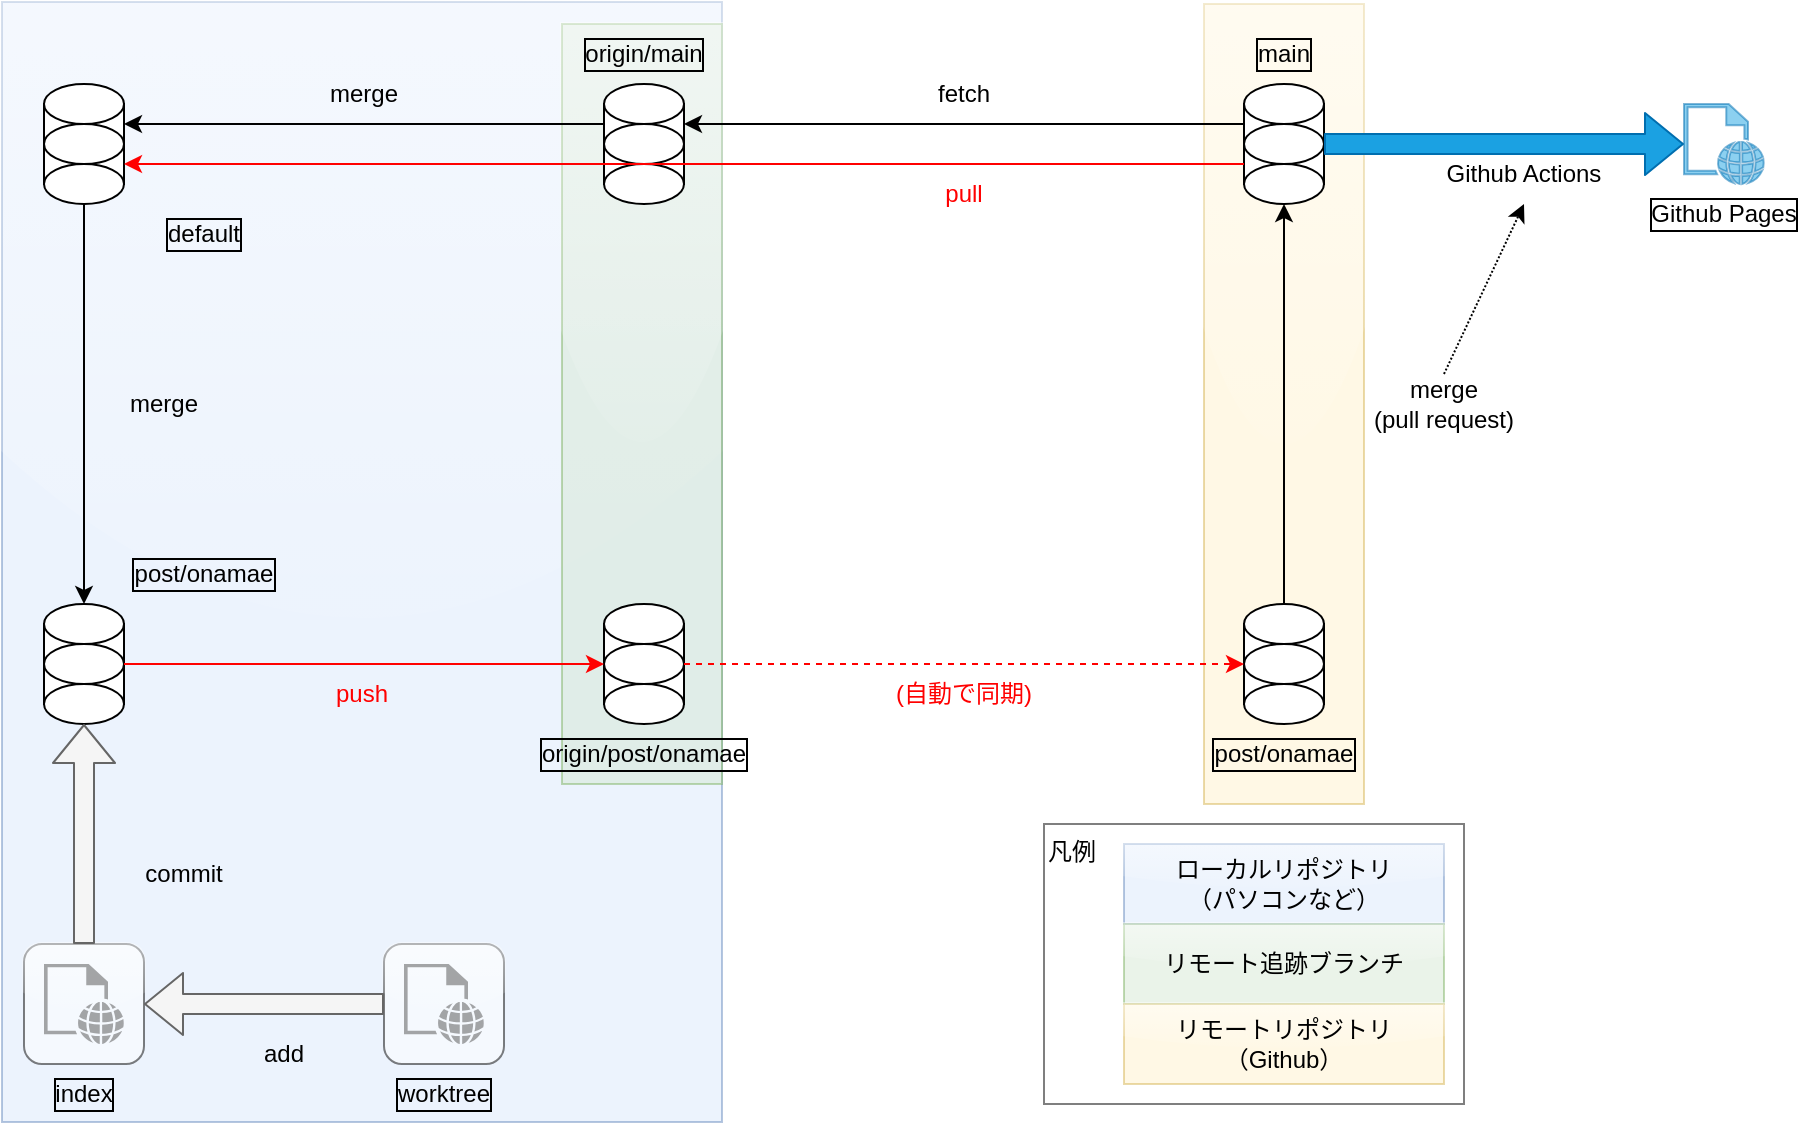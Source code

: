 <mxfile>
    <diagram id="CbItgiZTvxdSQLB2g2ZH" name="ページ1">
        <mxGraphModel dx="818" dy="493" grid="1" gridSize="10" guides="1" tooltips="1" connect="1" arrows="1" fold="1" page="1" pageScale="1" pageWidth="1169" pageHeight="827" math="0" shadow="0">
            <root>
                <mxCell id="0"/>
                <mxCell id="1" parent="0"/>
                <mxCell id="92" value="" style="rounded=0;whiteSpace=wrap;html=1;fillColor=#dae8fc;strokeColor=#6c8ebf;fillStyle=solid;opacity=50;glass=1;shadow=0;" parent="1" vertex="1">
                    <mxGeometry x="199" y="159" width="360" height="560" as="geometry"/>
                </mxCell>
                <mxCell id="126" value="" style="rounded=1;whiteSpace=wrap;html=1;shadow=0;glass=1;labelBorderColor=default;sketch=0;fillStyle=solid;fontColor=#FF0000;fillColor=default;gradientColor=none;opacity=50;" parent="1" vertex="1">
                    <mxGeometry x="390" y="630" width="60" height="60" as="geometry"/>
                </mxCell>
                <mxCell id="124" value="" style="rounded=1;whiteSpace=wrap;html=1;shadow=0;glass=1;labelBorderColor=default;sketch=0;fillStyle=solid;fontColor=#FF0000;fillColor=default;gradientColor=none;opacity=50;" parent="1" vertex="1">
                    <mxGeometry x="210" y="630" width="60" height="60" as="geometry"/>
                </mxCell>
                <mxCell id="93" value="" style="rounded=0;whiteSpace=wrap;html=1;fillColor=#fff2cc;strokeColor=#d6b656;fillStyle=solid;opacity=50;glass=1;" parent="1" vertex="1">
                    <mxGeometry x="800" y="160" width="80" height="400" as="geometry"/>
                </mxCell>
                <mxCell id="59" value="" style="rounded=0;whiteSpace=wrap;html=1;fillColor=#d5e8d4;strokeColor=#82b366;gradientColor=none;fillStyle=solid;opacity=50;glass=1;" parent="1" vertex="1">
                    <mxGeometry x="479" y="170" width="80" height="380" as="geometry"/>
                </mxCell>
                <mxCell id="53" value="" style="endArrow=classic;html=1;entryX=1;entryY=0.5;entryDx=0;entryDy=0;exitX=0;exitY=0.5;exitDx=0;exitDy=0;" parent="1" source="68" target="29" edge="1">
                    <mxGeometry width="50" height="50" relative="1" as="geometry">
                        <mxPoint x="790" y="240" as="sourcePoint"/>
                        <mxPoint x="420" y="300" as="targetPoint"/>
                    </mxGeometry>
                </mxCell>
                <mxCell id="54" value="" style="endArrow=classic;html=1;exitX=0;exitY=0.5;exitDx=0;exitDy=0;entryX=1;entryY=0.5;entryDx=0;entryDy=0;" parent="1" source="29" target="81" edge="1">
                    <mxGeometry width="50" height="50" relative="1" as="geometry">
                        <mxPoint x="430.0" y="310" as="sourcePoint"/>
                        <mxPoint x="150" y="310" as="targetPoint"/>
                    </mxGeometry>
                </mxCell>
                <mxCell id="58" value="" style="endArrow=classic;html=1;exitX=0.5;exitY=0;exitDx=0;exitDy=0;entryX=0.5;entryY=1;entryDx=0;entryDy=0;" parent="1" source="75" target="72" edge="1">
                    <mxGeometry width="50" height="50" relative="1" as="geometry">
                        <mxPoint x="550.0" y="400" as="sourcePoint"/>
                        <mxPoint x="830" y="400" as="targetPoint"/>
                    </mxGeometry>
                </mxCell>
                <mxCell id="60" value="" style="group" parent="1" vertex="1" connectable="0">
                    <mxGeometry x="500" y="200" width="40" height="60" as="geometry"/>
                </mxCell>
                <mxCell id="29" value="" style="whiteSpace=wrap;html=1;fillColor=default;" parent="60" vertex="1">
                    <mxGeometry y="10" width="40" height="20" as="geometry"/>
                </mxCell>
                <mxCell id="30" value="" style="ellipse;whiteSpace=wrap;html=1;fillColor=default;" parent="60" vertex="1">
                    <mxGeometry width="40" height="20" as="geometry"/>
                </mxCell>
                <mxCell id="31" value="" style="whiteSpace=wrap;html=1;fillColor=default;" parent="60" vertex="1">
                    <mxGeometry y="30" width="40" height="20" as="geometry"/>
                </mxCell>
                <mxCell id="32" value="" style="ellipse;whiteSpace=wrap;html=1;fillColor=default;" parent="60" vertex="1">
                    <mxGeometry y="20" width="40" height="20" as="geometry"/>
                </mxCell>
                <mxCell id="33" value="" style="ellipse;whiteSpace=wrap;html=1;fillColor=default;" parent="60" vertex="1">
                    <mxGeometry y="40" width="40" height="20" as="geometry"/>
                </mxCell>
                <mxCell id="61" value="" style="group" parent="1" vertex="1" connectable="0">
                    <mxGeometry x="500" y="460" width="40" height="60" as="geometry"/>
                </mxCell>
                <mxCell id="62" value="" style="whiteSpace=wrap;html=1;fillColor=default;" parent="61" vertex="1">
                    <mxGeometry y="10" width="40" height="20" as="geometry"/>
                </mxCell>
                <mxCell id="63" value="" style="ellipse;whiteSpace=wrap;html=1;fillColor=default;" parent="61" vertex="1">
                    <mxGeometry width="40" height="20" as="geometry"/>
                </mxCell>
                <mxCell id="64" value="" style="whiteSpace=wrap;html=1;fillColor=default;" parent="61" vertex="1">
                    <mxGeometry y="30" width="40" height="20" as="geometry"/>
                </mxCell>
                <mxCell id="65" value="" style="ellipse;whiteSpace=wrap;html=1;fillColor=default;" parent="61" vertex="1">
                    <mxGeometry y="20" width="40" height="20" as="geometry"/>
                </mxCell>
                <mxCell id="66" value="" style="ellipse;whiteSpace=wrap;html=1;fillColor=default;" parent="61" vertex="1">
                    <mxGeometry y="40" width="40" height="20" as="geometry"/>
                </mxCell>
                <mxCell id="67" value="" style="group" parent="1" vertex="1" connectable="0">
                    <mxGeometry x="820" y="200" width="40" height="60" as="geometry"/>
                </mxCell>
                <mxCell id="68" value="" style="whiteSpace=wrap;html=1;fillColor=default;" parent="67" vertex="1">
                    <mxGeometry y="10" width="40" height="20" as="geometry"/>
                </mxCell>
                <mxCell id="69" value="" style="ellipse;whiteSpace=wrap;html=1;fillColor=default;" parent="67" vertex="1">
                    <mxGeometry width="40" height="20" as="geometry"/>
                </mxCell>
                <mxCell id="70" value="" style="whiteSpace=wrap;html=1;fillColor=default;" parent="67" vertex="1">
                    <mxGeometry y="30" width="40" height="20" as="geometry"/>
                </mxCell>
                <mxCell id="71" value="" style="ellipse;whiteSpace=wrap;html=1;fillColor=default;" parent="67" vertex="1">
                    <mxGeometry y="20" width="40" height="20" as="geometry"/>
                </mxCell>
                <mxCell id="72" value="" style="ellipse;whiteSpace=wrap;html=1;fillColor=default;" parent="67" vertex="1">
                    <mxGeometry y="40" width="40" height="20" as="geometry"/>
                </mxCell>
                <mxCell id="73" value="" style="group" parent="1" vertex="1" connectable="0">
                    <mxGeometry x="820" y="460" width="40" height="60" as="geometry"/>
                </mxCell>
                <mxCell id="74" value="" style="whiteSpace=wrap;html=1;fillColor=default;" parent="73" vertex="1">
                    <mxGeometry y="10" width="40" height="20" as="geometry"/>
                </mxCell>
                <mxCell id="75" value="" style="ellipse;whiteSpace=wrap;html=1;fillColor=default;" parent="73" vertex="1">
                    <mxGeometry width="40" height="20" as="geometry"/>
                </mxCell>
                <mxCell id="76" value="" style="whiteSpace=wrap;html=1;fillColor=default;" parent="73" vertex="1">
                    <mxGeometry y="30" width="40" height="20" as="geometry"/>
                </mxCell>
                <mxCell id="77" value="" style="ellipse;whiteSpace=wrap;html=1;fillColor=default;" parent="73" vertex="1">
                    <mxGeometry y="20" width="40" height="20" as="geometry"/>
                </mxCell>
                <mxCell id="78" value="" style="ellipse;whiteSpace=wrap;html=1;fillColor=default;" parent="73" vertex="1">
                    <mxGeometry y="40" width="40" height="20" as="geometry"/>
                </mxCell>
                <mxCell id="79" value="" style="endArrow=none;html=1;exitX=0.5;exitY=0;exitDx=0;exitDy=0;entryX=0.5;entryY=1;entryDx=0;entryDy=0;startArrow=classic;startFill=1;endFill=0;" parent="1" source="88" target="85" edge="1">
                    <mxGeometry width="50" height="50" relative="1" as="geometry">
                        <mxPoint x="-50.0" y="400" as="sourcePoint"/>
                        <mxPoint x="230" y="400" as="targetPoint"/>
                    </mxGeometry>
                </mxCell>
                <mxCell id="80" value="" style="group" parent="1" vertex="1" connectable="0">
                    <mxGeometry x="220" y="200" width="40" height="60" as="geometry"/>
                </mxCell>
                <mxCell id="81" value="" style="whiteSpace=wrap;html=1;fillColor=default;" parent="80" vertex="1">
                    <mxGeometry y="10" width="40" height="20" as="geometry"/>
                </mxCell>
                <mxCell id="82" value="" style="ellipse;whiteSpace=wrap;html=1;fillColor=default;" parent="80" vertex="1">
                    <mxGeometry width="40" height="20" as="geometry"/>
                </mxCell>
                <mxCell id="83" value="" style="whiteSpace=wrap;html=1;fillColor=default;" parent="80" vertex="1">
                    <mxGeometry y="30" width="40" height="20" as="geometry"/>
                </mxCell>
                <mxCell id="84" value="" style="ellipse;whiteSpace=wrap;html=1;fillColor=default;" parent="80" vertex="1">
                    <mxGeometry y="20" width="40" height="20" as="geometry"/>
                </mxCell>
                <mxCell id="85" value="" style="ellipse;whiteSpace=wrap;html=1;fillColor=default;" parent="80" vertex="1">
                    <mxGeometry y="40" width="40" height="20" as="geometry"/>
                </mxCell>
                <mxCell id="86" value="" style="group" parent="1" vertex="1" connectable="0">
                    <mxGeometry x="220" y="460" width="40" height="60" as="geometry"/>
                </mxCell>
                <mxCell id="87" value="" style="whiteSpace=wrap;html=1;fillColor=default;" parent="86" vertex="1">
                    <mxGeometry y="10" width="40" height="20" as="geometry"/>
                </mxCell>
                <mxCell id="88" value="" style="ellipse;whiteSpace=wrap;html=1;fillColor=default;" parent="86" vertex="1">
                    <mxGeometry width="40" height="20" as="geometry"/>
                </mxCell>
                <mxCell id="89" value="" style="whiteSpace=wrap;html=1;fillColor=default;" parent="86" vertex="1">
                    <mxGeometry y="30" width="40" height="20" as="geometry"/>
                </mxCell>
                <mxCell id="90" value="" style="ellipse;whiteSpace=wrap;html=1;fillColor=default;" parent="86" vertex="1">
                    <mxGeometry y="20" width="40" height="20" as="geometry"/>
                </mxCell>
                <mxCell id="91" value="" style="ellipse;whiteSpace=wrap;html=1;fillColor=default;" parent="86" vertex="1">
                    <mxGeometry y="40" width="40" height="20" as="geometry"/>
                </mxCell>
                <mxCell id="94" value="fetch" style="text;html=1;strokeColor=none;fillColor=none;align=center;verticalAlign=middle;whiteSpace=wrap;rounded=0;fillStyle=solid;opacity=50;" parent="1" vertex="1">
                    <mxGeometry x="640" y="190" width="80" height="30" as="geometry"/>
                </mxCell>
                <mxCell id="95" value="merge&lt;br&gt;(pull request)" style="text;html=1;strokeColor=none;fillColor=none;align=center;verticalAlign=middle;whiteSpace=wrap;rounded=0;fillStyle=solid;opacity=50;" parent="1" vertex="1">
                    <mxGeometry x="880" y="345" width="80" height="30" as="geometry"/>
                </mxCell>
                <mxCell id="96" value="main" style="text;html=1;strokeColor=none;fillColor=none;align=center;verticalAlign=middle;whiteSpace=wrap;rounded=0;fillStyle=solid;opacity=50;labelBorderColor=default;" parent="1" vertex="1">
                    <mxGeometry x="800" y="170" width="80" height="30" as="geometry"/>
                </mxCell>
                <mxCell id="97" value="post/onamae" style="text;html=1;strokeColor=none;fillColor=none;align=center;verticalAlign=middle;whiteSpace=wrap;rounded=0;fillStyle=solid;opacity=50;labelBorderColor=default;" parent="1" vertex="1">
                    <mxGeometry x="800" y="520" width="80" height="30" as="geometry"/>
                </mxCell>
                <mxCell id="98" value="merge" style="text;html=1;strokeColor=none;fillColor=none;align=center;verticalAlign=middle;whiteSpace=wrap;rounded=0;fillStyle=solid;opacity=50;" parent="1" vertex="1">
                    <mxGeometry x="340" y="190" width="80" height="30" as="geometry"/>
                </mxCell>
                <mxCell id="99" value="merge" style="text;html=1;strokeColor=none;fillColor=none;align=center;verticalAlign=middle;whiteSpace=wrap;rounded=0;fillStyle=solid;opacity=50;" parent="1" vertex="1">
                    <mxGeometry x="240" y="345" width="80" height="30" as="geometry"/>
                </mxCell>
                <mxCell id="100" value="origin/main" style="text;html=1;strokeColor=none;fillColor=none;align=center;verticalAlign=middle;whiteSpace=wrap;rounded=0;fillStyle=solid;opacity=50;labelBorderColor=default;" parent="1" vertex="1">
                    <mxGeometry x="480" y="170" width="80" height="30" as="geometry"/>
                </mxCell>
                <mxCell id="101" value="origin/post/onamae" style="text;html=1;strokeColor=none;fillColor=none;align=center;verticalAlign=middle;whiteSpace=wrap;rounded=0;fillStyle=solid;opacity=50;labelBorderColor=default;" parent="1" vertex="1">
                    <mxGeometry x="480" y="520" width="80" height="30" as="geometry"/>
                </mxCell>
                <mxCell id="102" value="ローカルリポジトリ&lt;br&gt;（パソコンなど）" style="rounded=0;whiteSpace=wrap;html=1;fillColor=#dae8fc;strokeColor=#6c8ebf;fillStyle=solid;opacity=50;glass=1;shadow=0;" parent="1" vertex="1">
                    <mxGeometry x="760" y="580" width="160" height="40" as="geometry"/>
                </mxCell>
                <mxCell id="103" value="リモート追跡ブランチ" style="rounded=0;whiteSpace=wrap;html=1;fillColor=#d5e8d4;strokeColor=#82b366;gradientColor=none;fillStyle=solid;opacity=50;glass=1;" parent="1" vertex="1">
                    <mxGeometry x="760" y="620" width="160" height="40" as="geometry"/>
                </mxCell>
                <mxCell id="105" value="リモートリポジトリ&lt;br&gt;（Github）" style="rounded=0;whiteSpace=wrap;html=1;fillColor=#fff2cc;strokeColor=#d6b656;fillStyle=solid;opacity=50;glass=1;" parent="1" vertex="1">
                    <mxGeometry x="760" y="660" width="160" height="40" as="geometry"/>
                </mxCell>
                <mxCell id="106" value="" style="endArrow=classic;html=1;entryX=1;entryY=0.5;entryDx=0;entryDy=0;exitX=0;exitY=0.5;exitDx=0;exitDy=0;strokeColor=#FF0000;" parent="1" source="70" target="83" edge="1">
                    <mxGeometry width="50" height="50" relative="1" as="geometry">
                        <mxPoint x="830.0" y="230" as="sourcePoint"/>
                        <mxPoint x="550" y="230" as="targetPoint"/>
                    </mxGeometry>
                </mxCell>
                <mxCell id="107" value="pull" style="text;html=1;strokeColor=none;fillColor=none;align=center;verticalAlign=middle;whiteSpace=wrap;rounded=0;fillStyle=solid;opacity=50;fontColor=#FF0000;" parent="1" vertex="1">
                    <mxGeometry x="640" y="240" width="80" height="30" as="geometry"/>
                </mxCell>
                <mxCell id="108" value="" style="endArrow=classic;html=1;exitX=1;exitY=0.5;exitDx=0;exitDy=0;strokeColor=#FF0000;entryX=0;entryY=0.5;entryDx=0;entryDy=0;" parent="1" source="90" target="65" edge="1">
                    <mxGeometry width="50" height="50" relative="1" as="geometry">
                        <mxPoint x="830.0" y="250" as="sourcePoint"/>
                        <mxPoint x="620" y="520" as="targetPoint"/>
                    </mxGeometry>
                </mxCell>
                <mxCell id="109" value="push" style="text;html=1;strokeColor=none;fillColor=none;align=center;verticalAlign=middle;whiteSpace=wrap;rounded=0;fillStyle=solid;opacity=50;fontColor=#FF0000;" parent="1" vertex="1">
                    <mxGeometry x="339" y="490" width="80" height="30" as="geometry"/>
                </mxCell>
                <mxCell id="110" value="post/onamae" style="text;html=1;strokeColor=none;fillColor=none;align=center;verticalAlign=middle;whiteSpace=wrap;rounded=0;fillStyle=solid;opacity=50;labelBorderColor=default;" parent="1" vertex="1">
                    <mxGeometry x="260" y="430" width="80" height="30" as="geometry"/>
                </mxCell>
                <mxCell id="111" value="default" style="text;html=1;strokeColor=none;fillColor=none;align=center;verticalAlign=middle;whiteSpace=wrap;rounded=0;fillStyle=solid;opacity=50;labelBorderColor=default;" parent="1" vertex="1">
                    <mxGeometry x="260" y="260" width="80" height="30" as="geometry"/>
                </mxCell>
                <mxCell id="113" value="" style="sketch=0;pointerEvents=1;shadow=0;dashed=0;html=1;strokeColor=#006EAF;fillColor=#1ba1e2;labelPosition=center;verticalLabelPosition=bottom;verticalAlign=top;outlineConnect=0;align=center;shape=mxgraph.office.concepts.web_page;rounded=0;glass=1;labelBorderColor=default;fillStyle=solid;opacity=50;fontColor=#ffffff;" parent="1" vertex="1">
                    <mxGeometry x="1040" y="210" width="40" height="40" as="geometry"/>
                </mxCell>
                <mxCell id="114" value="" style="endArrow=block;html=1;exitX=1;exitY=0.5;exitDx=0;exitDy=0;fillColor=#1ba1e2;strokeColor=#006EAF;endFill=1;shape=flexArrow;" parent="1" source="71" target="113" edge="1">
                    <mxGeometry width="50" height="50" relative="1" as="geometry">
                        <mxPoint x="830" y="230" as="sourcePoint"/>
                        <mxPoint x="550" y="230" as="targetPoint"/>
                    </mxGeometry>
                </mxCell>
                <mxCell id="115" value="Github Pages" style="text;html=1;strokeColor=none;fillColor=none;align=center;verticalAlign=middle;whiteSpace=wrap;rounded=0;fillStyle=solid;opacity=50;labelBorderColor=default;" parent="1" vertex="1">
                    <mxGeometry x="1020" y="250" width="80" height="30" as="geometry"/>
                </mxCell>
                <mxCell id="116" value="Github Actions" style="text;html=1;strokeColor=none;fillColor=none;align=center;verticalAlign=middle;whiteSpace=wrap;rounded=0;fillStyle=solid;opacity=50;" parent="1" vertex="1">
                    <mxGeometry x="920" y="230" width="80" height="30" as="geometry"/>
                </mxCell>
                <mxCell id="117" value="" style="endArrow=classic;html=1;exitX=0.5;exitY=0;exitDx=0;exitDy=0;entryX=0.5;entryY=1;entryDx=0;entryDy=0;dashed=1;dashPattern=1 1;" parent="1" source="95" target="116" edge="1">
                    <mxGeometry width="50" height="50" relative="1" as="geometry">
                        <mxPoint x="850" y="470" as="sourcePoint"/>
                        <mxPoint x="850" y="270" as="targetPoint"/>
                    </mxGeometry>
                </mxCell>
                <mxCell id="125" value="" style="sketch=0;pointerEvents=1;shadow=0;dashed=0;html=1;strokeColor=none;fillColor=#505050;labelPosition=center;verticalLabelPosition=bottom;verticalAlign=top;outlineConnect=0;align=center;shape=mxgraph.office.concepts.web_page;rounded=0;glass=1;labelBorderColor=default;fillStyle=solid;fontColor=#FF0000;opacity=50;" parent="1" vertex="1">
                    <mxGeometry x="220" y="640" width="40" height="40" as="geometry"/>
                </mxCell>
                <mxCell id="127" value="" style="sketch=0;pointerEvents=1;shadow=0;dashed=0;html=1;strokeColor=none;fillColor=#505050;labelPosition=center;verticalLabelPosition=bottom;verticalAlign=top;outlineConnect=0;align=center;shape=mxgraph.office.concepts.web_page;rounded=0;glass=1;labelBorderColor=default;fillStyle=solid;fontColor=#FF0000;opacity=50;" parent="1" vertex="1">
                    <mxGeometry x="400" y="640" width="40" height="40" as="geometry"/>
                </mxCell>
                <mxCell id="129" value="" style="endArrow=block;html=1;exitX=0;exitY=0.5;exitDx=0;exitDy=0;fillColor=#f5f5f5;strokeColor=#666666;endFill=1;shape=flexArrow;entryX=1;entryY=0.5;entryDx=0;entryDy=0;" parent="1" source="126" target="124" edge="1">
                    <mxGeometry width="50" height="50" relative="1" as="geometry">
                        <mxPoint x="350.0" y="750" as="sourcePoint"/>
                        <mxPoint x="530" y="750" as="targetPoint"/>
                    </mxGeometry>
                </mxCell>
                <mxCell id="130" value="add" style="text;html=1;align=center;verticalAlign=middle;whiteSpace=wrap;rounded=0;fillStyle=solid;opacity=50;fontColor=#000000;" parent="1" vertex="1">
                    <mxGeometry x="300" y="670" width="80" height="30" as="geometry"/>
                </mxCell>
                <mxCell id="131" value="" style="endArrow=block;html=1;exitX=0.5;exitY=0;exitDx=0;exitDy=0;fillColor=#f5f5f5;strokeColor=#666666;endFill=1;shape=flexArrow;entryX=0.5;entryY=1;entryDx=0;entryDy=0;" parent="1" source="124" target="91" edge="1">
                    <mxGeometry width="50" height="50" relative="1" as="geometry">
                        <mxPoint x="400" y="670.0" as="sourcePoint"/>
                        <mxPoint x="240" y="580" as="targetPoint"/>
                    </mxGeometry>
                </mxCell>
                <mxCell id="132" value="commit" style="text;html=1;align=center;verticalAlign=middle;whiteSpace=wrap;rounded=0;fillStyle=solid;opacity=50;fontColor=#000000;" parent="1" vertex="1">
                    <mxGeometry x="250" y="580" width="80" height="30" as="geometry"/>
                </mxCell>
                <mxCell id="133" value="worktree" style="text;html=1;align=center;verticalAlign=middle;whiteSpace=wrap;rounded=0;fillStyle=solid;opacity=50;fontColor=#000000;labelBorderColor=default;" parent="1" vertex="1">
                    <mxGeometry x="380" y="690" width="80" height="30" as="geometry"/>
                </mxCell>
                <mxCell id="134" value="index" style="text;html=1;align=center;verticalAlign=middle;whiteSpace=wrap;rounded=0;fillStyle=solid;opacity=50;fontColor=#000000;labelBorderColor=default;" parent="1" vertex="1">
                    <mxGeometry x="200" y="690" width="80" height="30" as="geometry"/>
                </mxCell>
                <mxCell id="135" value="凡例" style="text;html=1;strokeColor=default;fillColor=none;align=left;verticalAlign=top;whiteSpace=wrap;rounded=0;fillStyle=solid;opacity=50;fontColor=#000000;" parent="1" vertex="1">
                    <mxGeometry x="720" y="570" width="210" height="140" as="geometry"/>
                </mxCell>
                <mxCell id="136" value="" style="endArrow=classic;html=1;exitX=1;exitY=0.5;exitDx=0;exitDy=0;strokeColor=#FF0000;entryX=0;entryY=0.5;entryDx=0;entryDy=0;dashed=1;" edge="1" parent="1" source="65" target="77">
                    <mxGeometry width="50" height="50" relative="1" as="geometry">
                        <mxPoint x="270.0" y="500" as="sourcePoint"/>
                        <mxPoint x="510.0" y="500" as="targetPoint"/>
                    </mxGeometry>
                </mxCell>
                <mxCell id="137" value="(自動で同期)" style="text;html=1;strokeColor=none;fillColor=none;align=center;verticalAlign=middle;whiteSpace=wrap;rounded=0;fillStyle=solid;opacity=50;fontColor=#FF0000;" vertex="1" parent="1">
                    <mxGeometry x="640" y="490" width="80" height="30" as="geometry"/>
                </mxCell>
            </root>
        </mxGraphModel>
    </diagram>
</mxfile>
